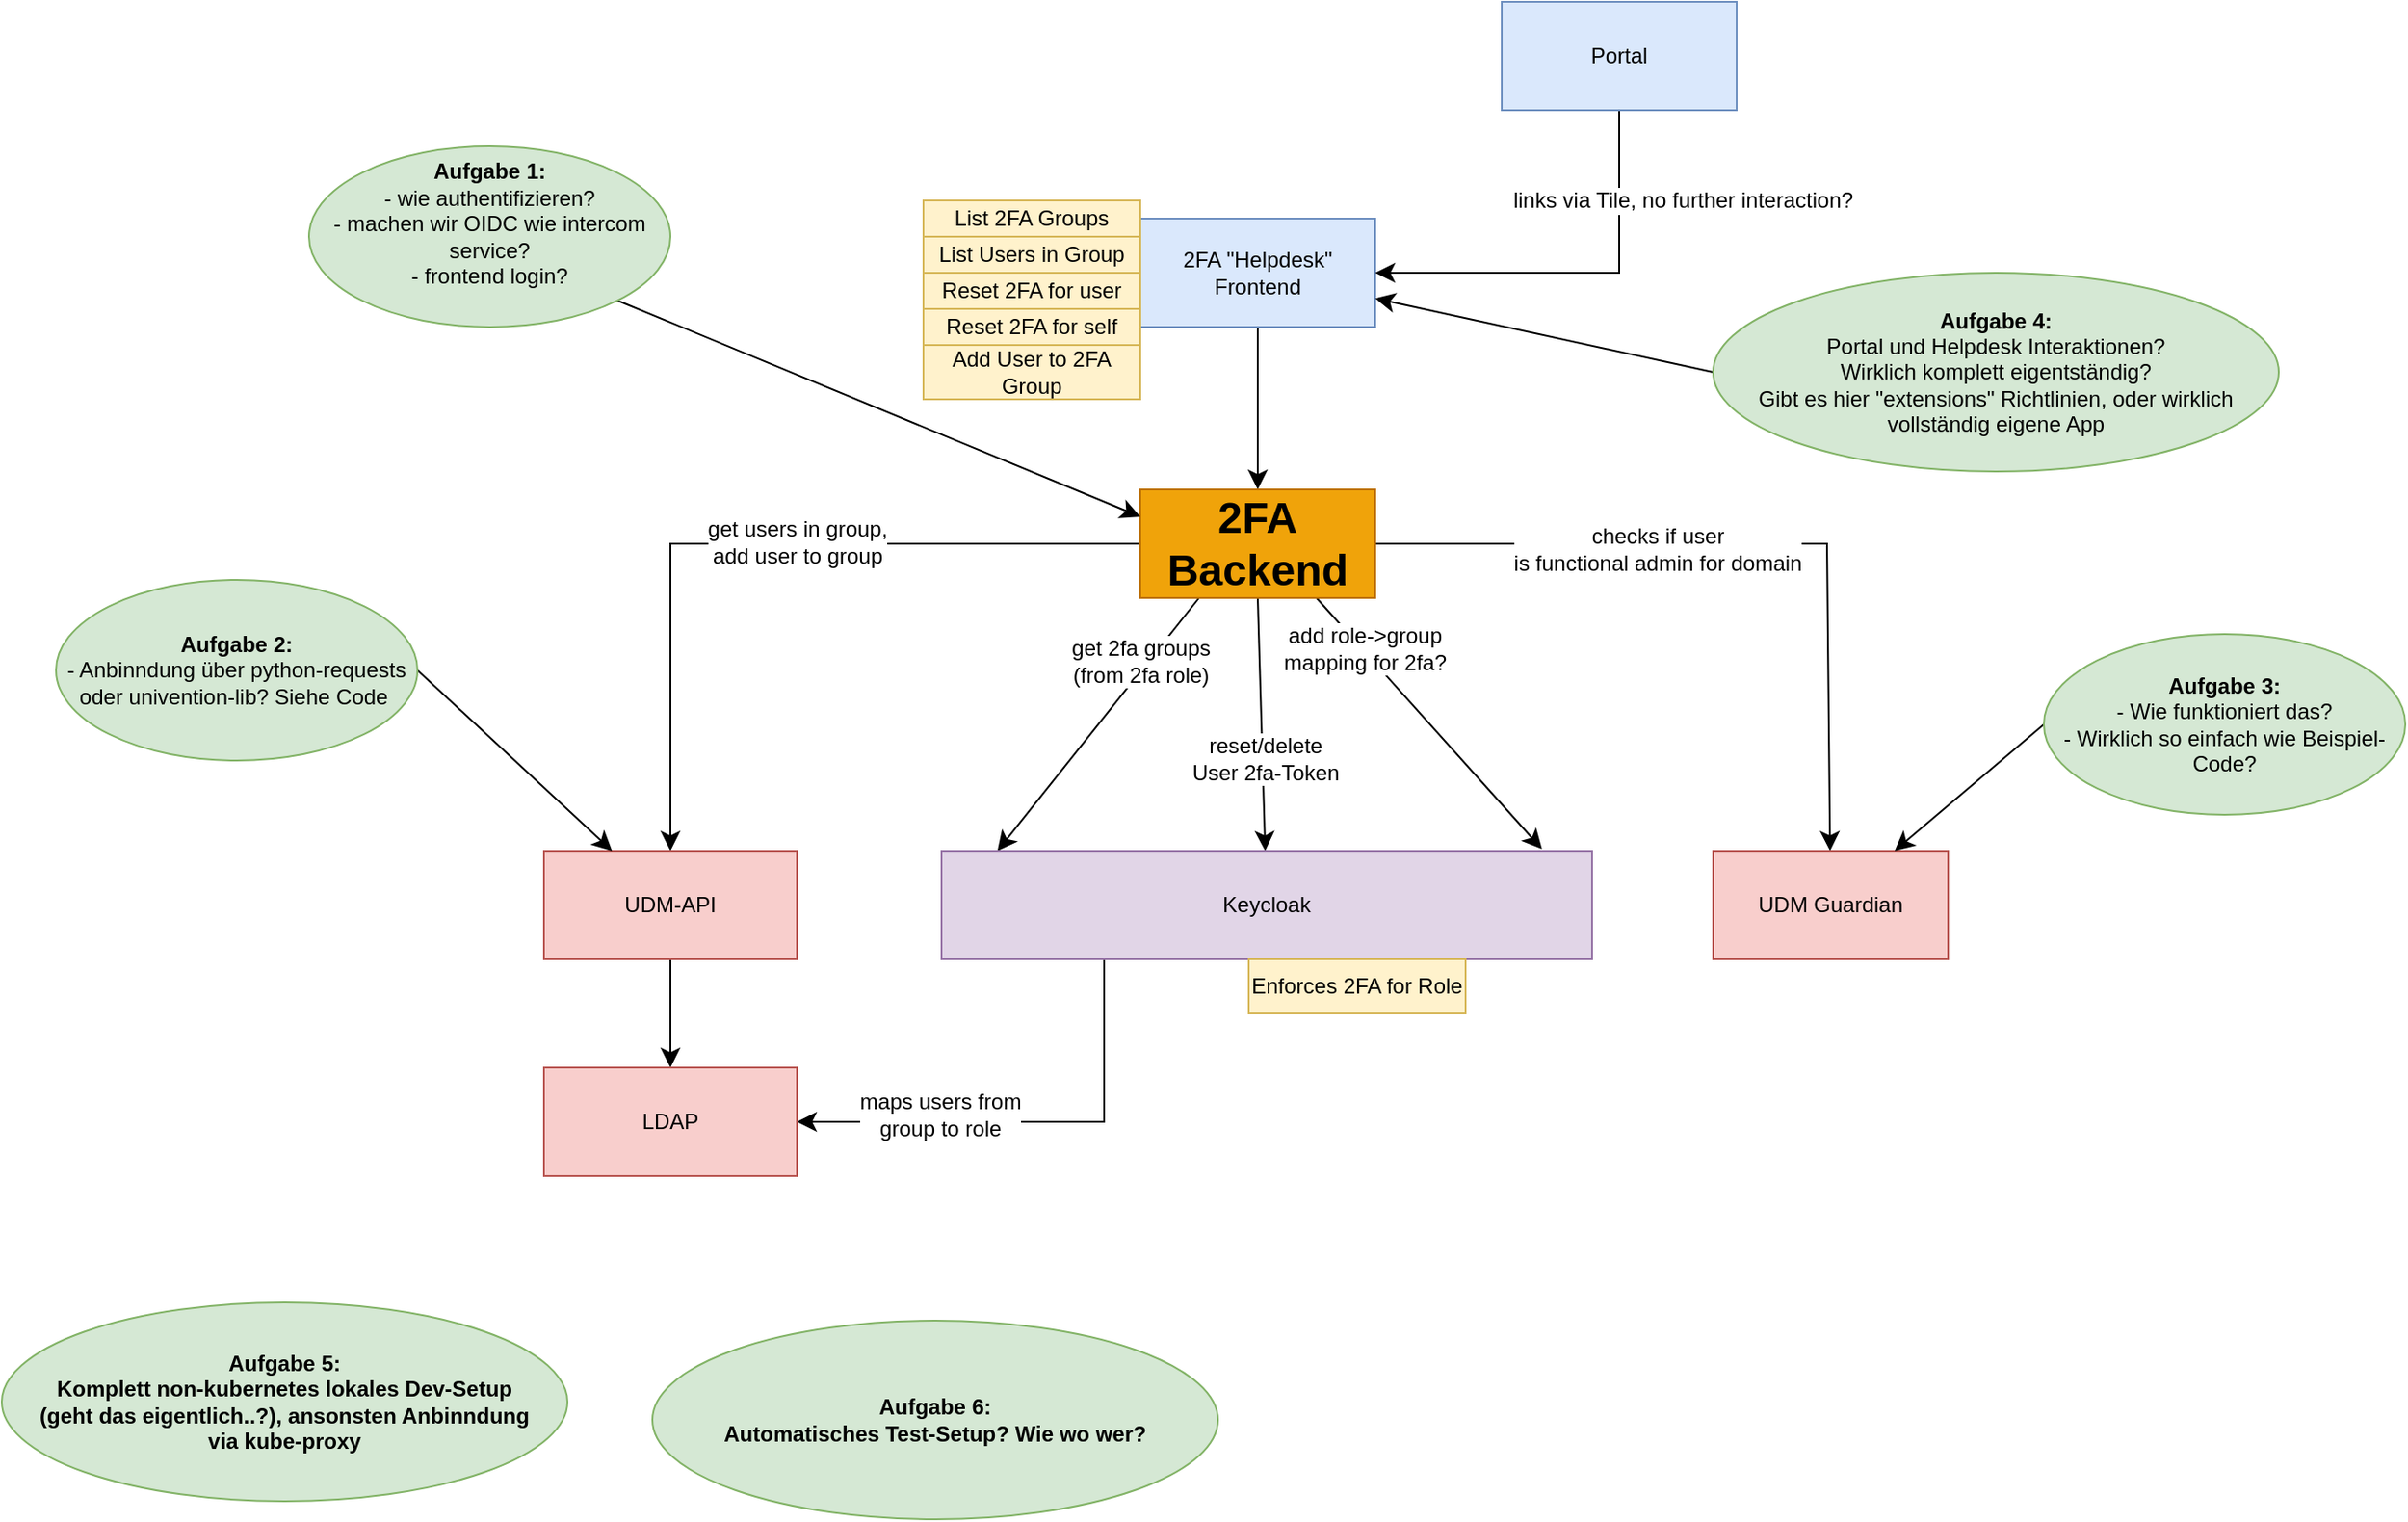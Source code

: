 <mxfile version="26.0.16">
  <diagram id="C5RBs43oDa-KdzZeNtuy" name="Page-1">
    <mxGraphModel dx="1527" dy="804" grid="1" gridSize="10" guides="1" tooltips="1" connect="1" arrows="1" fold="1" page="1" pageScale="1" pageWidth="827" pageHeight="1169" math="0" shadow="0">
      <root>
        <mxCell id="WIyWlLk6GJQsqaUBKTNV-0" />
        <mxCell id="WIyWlLk6GJQsqaUBKTNV-1" parent="WIyWlLk6GJQsqaUBKTNV-0" />
        <mxCell id="UZjiTzk7R62L4bwhpmuB-5" style="edgeStyle=none;curved=1;rounded=0;orthogonalLoop=1;jettySize=auto;html=1;exitX=0.5;exitY=1;exitDx=0;exitDy=0;entryX=0.5;entryY=0;entryDx=0;entryDy=0;fontSize=12;startSize=8;endSize=8;" edge="1" parent="WIyWlLk6GJQsqaUBKTNV-1" source="UZjiTzk7R62L4bwhpmuB-0" target="UZjiTzk7R62L4bwhpmuB-1">
          <mxGeometry relative="1" as="geometry" />
        </mxCell>
        <mxCell id="UZjiTzk7R62L4bwhpmuB-0" value="2FA &quot;Helpdesk&quot; Frontend" style="rounded=0;whiteSpace=wrap;html=1;fillColor=#dae8fc;strokeColor=#6c8ebf;" vertex="1" parent="WIyWlLk6GJQsqaUBKTNV-1">
          <mxGeometry x="380" y="340" width="130" height="60" as="geometry" />
        </mxCell>
        <mxCell id="UZjiTzk7R62L4bwhpmuB-9" style="edgeStyle=none;curved=1;rounded=0;orthogonalLoop=1;jettySize=auto;html=1;exitX=0.25;exitY=1;exitDx=0;exitDy=0;entryX=0.086;entryY=0;entryDx=0;entryDy=0;fontSize=12;startSize=8;endSize=8;entryPerimeter=0;" edge="1" parent="WIyWlLk6GJQsqaUBKTNV-1" source="UZjiTzk7R62L4bwhpmuB-1" target="UZjiTzk7R62L4bwhpmuB-8">
          <mxGeometry relative="1" as="geometry" />
        </mxCell>
        <mxCell id="UZjiTzk7R62L4bwhpmuB-12" value="get 2fa groups&lt;br&gt;(from 2fa role)" style="edgeLabel;html=1;align=center;verticalAlign=middle;resizable=0;points=[];fontSize=12;" vertex="1" connectable="0" parent="UZjiTzk7R62L4bwhpmuB-9">
          <mxGeometry x="-0.571" relative="1" as="geometry">
            <mxPoint x="-9" y="5" as="offset" />
          </mxGeometry>
        </mxCell>
        <mxCell id="UZjiTzk7R62L4bwhpmuB-10" style="edgeStyle=none;curved=1;rounded=0;orthogonalLoop=1;jettySize=auto;html=1;exitX=0.5;exitY=1;exitDx=0;exitDy=0;fontSize=12;startSize=8;endSize=8;" edge="1" parent="WIyWlLk6GJQsqaUBKTNV-1" source="UZjiTzk7R62L4bwhpmuB-1" target="UZjiTzk7R62L4bwhpmuB-8">
          <mxGeometry relative="1" as="geometry" />
        </mxCell>
        <mxCell id="UZjiTzk7R62L4bwhpmuB-13" value="reset/delete&lt;div&gt;User 2fa-Token&lt;/div&gt;" style="edgeLabel;html=1;align=center;verticalAlign=middle;resizable=0;points=[];fontSize=12;" vertex="1" connectable="0" parent="UZjiTzk7R62L4bwhpmuB-10">
          <mxGeometry x="0.271" y="1" relative="1" as="geometry">
            <mxPoint as="offset" />
          </mxGeometry>
        </mxCell>
        <mxCell id="UZjiTzk7R62L4bwhpmuB-11" style="edgeStyle=none;curved=1;rounded=0;orthogonalLoop=1;jettySize=auto;html=1;exitX=0.75;exitY=1;exitDx=0;exitDy=0;entryX=0.923;entryY=-0.017;entryDx=0;entryDy=0;fontSize=12;startSize=8;endSize=8;entryPerimeter=0;" edge="1" parent="WIyWlLk6GJQsqaUBKTNV-1" source="UZjiTzk7R62L4bwhpmuB-1" target="UZjiTzk7R62L4bwhpmuB-8">
          <mxGeometry relative="1" as="geometry" />
        </mxCell>
        <mxCell id="UZjiTzk7R62L4bwhpmuB-14" value="add role-&amp;gt;group&lt;br&gt;mapping for 2fa?" style="edgeLabel;html=1;align=center;verticalAlign=middle;resizable=0;points=[];fontSize=12;" vertex="1" connectable="0" parent="UZjiTzk7R62L4bwhpmuB-11">
          <mxGeometry x="-0.597" y="2" relative="1" as="geometry">
            <mxPoint y="1" as="offset" />
          </mxGeometry>
        </mxCell>
        <mxCell id="UZjiTzk7R62L4bwhpmuB-15" style="edgeStyle=none;curved=0;rounded=0;orthogonalLoop=1;jettySize=auto;html=1;exitX=0;exitY=0.5;exitDx=0;exitDy=0;fontSize=12;startSize=8;endSize=8;entryX=0.5;entryY=0;entryDx=0;entryDy=0;" edge="1" parent="WIyWlLk6GJQsqaUBKTNV-1" source="UZjiTzk7R62L4bwhpmuB-1" target="UZjiTzk7R62L4bwhpmuB-6">
          <mxGeometry relative="1" as="geometry">
            <mxPoint x="120" y="520" as="targetPoint" />
            <Array as="points">
              <mxPoint x="120" y="520" />
            </Array>
          </mxGeometry>
        </mxCell>
        <mxCell id="UZjiTzk7R62L4bwhpmuB-16" value="get users in group,&lt;br&gt;add user to group" style="edgeLabel;html=1;align=center;verticalAlign=middle;resizable=0;points=[];fontSize=12;" vertex="1" connectable="0" parent="UZjiTzk7R62L4bwhpmuB-15">
          <mxGeometry x="-0.005" y="-1" relative="1" as="geometry">
            <mxPoint x="24" as="offset" />
          </mxGeometry>
        </mxCell>
        <mxCell id="UZjiTzk7R62L4bwhpmuB-34" style="edgeStyle=none;curved=0;rounded=0;orthogonalLoop=1;jettySize=auto;html=1;exitX=1;exitY=0.5;exitDx=0;exitDy=0;fontSize=12;startSize=8;endSize=8;" edge="1" parent="WIyWlLk6GJQsqaUBKTNV-1" source="UZjiTzk7R62L4bwhpmuB-1" target="UZjiTzk7R62L4bwhpmuB-7">
          <mxGeometry relative="1" as="geometry">
            <mxPoint x="610" y="520" as="targetPoint" />
            <Array as="points">
              <mxPoint x="760" y="520" />
            </Array>
          </mxGeometry>
        </mxCell>
        <mxCell id="UZjiTzk7R62L4bwhpmuB-35" value="checks if user&lt;br&gt;is functional admin for domain" style="edgeLabel;html=1;align=center;verticalAlign=middle;resizable=0;points=[];fontSize=12;" vertex="1" connectable="0" parent="UZjiTzk7R62L4bwhpmuB-34">
          <mxGeometry x="-0.259" y="-3" relative="1" as="geometry">
            <mxPoint as="offset" />
          </mxGeometry>
        </mxCell>
        <mxCell id="UZjiTzk7R62L4bwhpmuB-1" value="&lt;font style=&quot;font-size: 24px;&quot;&gt;2FA Backend&lt;/font&gt;" style="rounded=0;whiteSpace=wrap;html=1;fillColor=#f0a30a;fontColor=#000000;strokeColor=#BD7000;fontStyle=1" vertex="1" parent="WIyWlLk6GJQsqaUBKTNV-1">
          <mxGeometry x="380" y="490" width="130" height="60" as="geometry" />
        </mxCell>
        <mxCell id="UZjiTzk7R62L4bwhpmuB-3" style="edgeStyle=none;curved=0;rounded=0;orthogonalLoop=1;jettySize=auto;html=1;exitX=0.5;exitY=1;exitDx=0;exitDy=0;entryX=1;entryY=0.5;entryDx=0;entryDy=0;fontSize=12;startSize=8;endSize=8;strokeColor=default;" edge="1" parent="WIyWlLk6GJQsqaUBKTNV-1" source="UZjiTzk7R62L4bwhpmuB-2" target="UZjiTzk7R62L4bwhpmuB-0">
          <mxGeometry relative="1" as="geometry">
            <Array as="points">
              <mxPoint x="645" y="370" />
            </Array>
          </mxGeometry>
        </mxCell>
        <mxCell id="UZjiTzk7R62L4bwhpmuB-4" value="links via Tile, no further interaction?" style="edgeLabel;html=1;align=center;verticalAlign=middle;resizable=0;points=[];fontSize=12;" vertex="1" connectable="0" parent="UZjiTzk7R62L4bwhpmuB-3">
          <mxGeometry x="-0.404" y="1" relative="1" as="geometry">
            <mxPoint x="34" y="-17" as="offset" />
          </mxGeometry>
        </mxCell>
        <mxCell id="UZjiTzk7R62L4bwhpmuB-2" value="Portal" style="rounded=0;whiteSpace=wrap;html=1;fillColor=#dae8fc;strokeColor=#6c8ebf;" vertex="1" parent="WIyWlLk6GJQsqaUBKTNV-1">
          <mxGeometry x="580" y="220" width="130" height="60" as="geometry" />
        </mxCell>
        <mxCell id="UZjiTzk7R62L4bwhpmuB-25" style="edgeStyle=none;curved=1;rounded=0;orthogonalLoop=1;jettySize=auto;html=1;exitX=0.5;exitY=1;exitDx=0;exitDy=0;entryX=0.5;entryY=0;entryDx=0;entryDy=0;fontSize=12;startSize=8;endSize=8;" edge="1" parent="WIyWlLk6GJQsqaUBKTNV-1" source="UZjiTzk7R62L4bwhpmuB-6" target="UZjiTzk7R62L4bwhpmuB-24">
          <mxGeometry relative="1" as="geometry" />
        </mxCell>
        <mxCell id="UZjiTzk7R62L4bwhpmuB-6" value="UDM-API" style="rounded=0;whiteSpace=wrap;html=1;fillColor=#f8cecc;strokeColor=#b85450;" vertex="1" parent="WIyWlLk6GJQsqaUBKTNV-1">
          <mxGeometry x="50" y="690" width="140" height="60" as="geometry" />
        </mxCell>
        <mxCell id="UZjiTzk7R62L4bwhpmuB-7" value="UDM Guardian" style="rounded=0;whiteSpace=wrap;html=1;fillColor=#f8cecc;strokeColor=#b85450;" vertex="1" parent="WIyWlLk6GJQsqaUBKTNV-1">
          <mxGeometry x="697" y="690" width="130" height="60" as="geometry" />
        </mxCell>
        <mxCell id="UZjiTzk7R62L4bwhpmuB-26" style="edgeStyle=none;curved=0;rounded=0;orthogonalLoop=1;jettySize=auto;html=1;exitX=0.25;exitY=1;exitDx=0;exitDy=0;entryX=1;entryY=0.5;entryDx=0;entryDy=0;fontSize=12;startSize=8;endSize=8;" edge="1" parent="WIyWlLk6GJQsqaUBKTNV-1" source="UZjiTzk7R62L4bwhpmuB-8" target="UZjiTzk7R62L4bwhpmuB-24">
          <mxGeometry relative="1" as="geometry">
            <Array as="points">
              <mxPoint x="360" y="840" />
            </Array>
          </mxGeometry>
        </mxCell>
        <mxCell id="UZjiTzk7R62L4bwhpmuB-27" value="maps users from&lt;br&gt;group to role" style="edgeLabel;html=1;align=center;verticalAlign=middle;resizable=0;points=[];fontSize=12;" vertex="1" connectable="0" parent="UZjiTzk7R62L4bwhpmuB-26">
          <mxGeometry x="0.392" y="-4" relative="1" as="geometry">
            <mxPoint as="offset" />
          </mxGeometry>
        </mxCell>
        <mxCell id="UZjiTzk7R62L4bwhpmuB-8" value="Keycloak" style="rounded=0;whiteSpace=wrap;html=1;fillColor=#e1d5e7;strokeColor=#9673a6;" vertex="1" parent="WIyWlLk6GJQsqaUBKTNV-1">
          <mxGeometry x="270" y="690" width="360" height="60" as="geometry" />
        </mxCell>
        <mxCell id="UZjiTzk7R62L4bwhpmuB-21" value="" style="group;fillColor=#fff2cc;strokeColor=#d6b656;" vertex="1" connectable="0" parent="WIyWlLk6GJQsqaUBKTNV-1">
          <mxGeometry x="260" y="330" width="120" height="80" as="geometry" />
        </mxCell>
        <mxCell id="UZjiTzk7R62L4bwhpmuB-17" value="List 2FA Groups" style="rounded=0;whiteSpace=wrap;html=1;fillColor=#fff2cc;strokeColor=#d6b656;" vertex="1" parent="UZjiTzk7R62L4bwhpmuB-21">
          <mxGeometry width="120" height="20" as="geometry" />
        </mxCell>
        <mxCell id="UZjiTzk7R62L4bwhpmuB-18" value="List Users in Group" style="rounded=0;whiteSpace=wrap;html=1;fillColor=#fff2cc;strokeColor=#d6b656;" vertex="1" parent="UZjiTzk7R62L4bwhpmuB-21">
          <mxGeometry y="20" width="120" height="20" as="geometry" />
        </mxCell>
        <mxCell id="UZjiTzk7R62L4bwhpmuB-19" value="Reset 2FA for user" style="rounded=0;whiteSpace=wrap;html=1;fillColor=#fff2cc;strokeColor=#d6b656;" vertex="1" parent="UZjiTzk7R62L4bwhpmuB-21">
          <mxGeometry y="40" width="120" height="20" as="geometry" />
        </mxCell>
        <mxCell id="UZjiTzk7R62L4bwhpmuB-20" value="Reset 2FA for self" style="rounded=0;whiteSpace=wrap;html=1;fillColor=#fff2cc;strokeColor=#d6b656;" vertex="1" parent="UZjiTzk7R62L4bwhpmuB-21">
          <mxGeometry y="60" width="120" height="20" as="geometry" />
        </mxCell>
        <mxCell id="UZjiTzk7R62L4bwhpmuB-22" value="Add User to 2FA Group" style="rounded=0;whiteSpace=wrap;html=1;fillColor=#fff2cc;strokeColor=#d6b656;" vertex="1" parent="WIyWlLk6GJQsqaUBKTNV-1">
          <mxGeometry x="260" y="410" width="120" height="30" as="geometry" />
        </mxCell>
        <mxCell id="UZjiTzk7R62L4bwhpmuB-24" value="LDAP" style="rounded=0;whiteSpace=wrap;html=1;fillColor=#f8cecc;strokeColor=#b85450;" vertex="1" parent="WIyWlLk6GJQsqaUBKTNV-1">
          <mxGeometry x="50" y="810" width="140" height="60" as="geometry" />
        </mxCell>
        <mxCell id="UZjiTzk7R62L4bwhpmuB-33" value="Enforces 2FA for Role" style="rounded=0;whiteSpace=wrap;html=1;fillColor=#fff2cc;strokeColor=#d6b656;" vertex="1" parent="WIyWlLk6GJQsqaUBKTNV-1">
          <mxGeometry x="440" y="750" width="120" height="30" as="geometry" />
        </mxCell>
        <mxCell id="UZjiTzk7R62L4bwhpmuB-37" style="edgeStyle=none;curved=1;rounded=0;orthogonalLoop=1;jettySize=auto;html=1;exitX=1;exitY=1;exitDx=0;exitDy=0;entryX=0;entryY=0.25;entryDx=0;entryDy=0;fontSize=12;startSize=8;endSize=8;" edge="1" parent="WIyWlLk6GJQsqaUBKTNV-1" source="UZjiTzk7R62L4bwhpmuB-36" target="UZjiTzk7R62L4bwhpmuB-1">
          <mxGeometry relative="1" as="geometry" />
        </mxCell>
        <mxCell id="UZjiTzk7R62L4bwhpmuB-36" value="&lt;b&gt;Aufgabe 1:&lt;br&gt;&lt;/b&gt;- wie authentifizieren?&lt;div&gt;- machen wir OIDC wie intercom service?&lt;/div&gt;&lt;div&gt;- frontend login?&lt;/div&gt;&lt;div&gt;&lt;br&gt;&lt;/div&gt;" style="ellipse;whiteSpace=wrap;html=1;fillColor=#d5e8d4;strokeColor=#82b366;" vertex="1" parent="WIyWlLk6GJQsqaUBKTNV-1">
          <mxGeometry x="-80" y="300" width="200" height="100" as="geometry" />
        </mxCell>
        <mxCell id="UZjiTzk7R62L4bwhpmuB-39" style="edgeStyle=none;curved=1;rounded=0;orthogonalLoop=1;jettySize=auto;html=1;exitX=1;exitY=0.5;exitDx=0;exitDy=0;fontSize=12;startSize=8;endSize=8;" edge="1" parent="WIyWlLk6GJQsqaUBKTNV-1" source="UZjiTzk7R62L4bwhpmuB-38" target="UZjiTzk7R62L4bwhpmuB-6">
          <mxGeometry relative="1" as="geometry" />
        </mxCell>
        <mxCell id="UZjiTzk7R62L4bwhpmuB-38" value="&lt;b&gt;Aufgabe 2:&lt;br&gt;&lt;/b&gt;- Anbinndung über python-requests oder univention-lib? Siehe Code&amp;nbsp;" style="ellipse;whiteSpace=wrap;html=1;fillColor=#d5e8d4;strokeColor=#82b366;" vertex="1" parent="WIyWlLk6GJQsqaUBKTNV-1">
          <mxGeometry x="-220" y="540" width="200" height="100" as="geometry" />
        </mxCell>
        <mxCell id="UZjiTzk7R62L4bwhpmuB-41" style="edgeStyle=none;curved=1;rounded=0;orthogonalLoop=1;jettySize=auto;html=1;exitX=0;exitY=0.5;exitDx=0;exitDy=0;fontSize=12;startSize=8;endSize=8;" edge="1" parent="WIyWlLk6GJQsqaUBKTNV-1" source="UZjiTzk7R62L4bwhpmuB-40" target="UZjiTzk7R62L4bwhpmuB-7">
          <mxGeometry relative="1" as="geometry" />
        </mxCell>
        <mxCell id="UZjiTzk7R62L4bwhpmuB-40" value="&lt;b&gt;Aufgabe 3:&lt;br&gt;&lt;/b&gt;- Wie funktioniert das?&lt;br&gt;- Wirklich so einfach wie Beispiel-Code?" style="ellipse;whiteSpace=wrap;html=1;fillColor=#d5e8d4;strokeColor=#82b366;" vertex="1" parent="WIyWlLk6GJQsqaUBKTNV-1">
          <mxGeometry x="880" y="570" width="200" height="100" as="geometry" />
        </mxCell>
        <mxCell id="UZjiTzk7R62L4bwhpmuB-43" style="edgeStyle=none;curved=1;rounded=0;orthogonalLoop=1;jettySize=auto;html=1;exitX=0;exitY=0.5;exitDx=0;exitDy=0;fontSize=12;startSize=8;endSize=8;" edge="1" parent="WIyWlLk6GJQsqaUBKTNV-1" source="UZjiTzk7R62L4bwhpmuB-42" target="UZjiTzk7R62L4bwhpmuB-0">
          <mxGeometry relative="1" as="geometry" />
        </mxCell>
        <mxCell id="UZjiTzk7R62L4bwhpmuB-42" value="&lt;b&gt;Aufgabe 4:&lt;/b&gt;&lt;div&gt;Portal und Helpdesk Interaktionen?&lt;br&gt;Wirklich komplett eigentständig?&lt;/div&gt;&lt;div&gt;Gibt es hier &quot;extensions&quot; Richtlinien, oder wirklich vollständig eigene App&lt;/div&gt;" style="ellipse;whiteSpace=wrap;html=1;fillColor=#d5e8d4;strokeColor=#82b366;" vertex="1" parent="WIyWlLk6GJQsqaUBKTNV-1">
          <mxGeometry x="697" y="370" width="313" height="110" as="geometry" />
        </mxCell>
        <mxCell id="UZjiTzk7R62L4bwhpmuB-44" value="&lt;b&gt;Aufgabe 5:&lt;br&gt;Komplett non-kubernetes lokales Dev-Setup&lt;/b&gt;&lt;div&gt;&lt;b&gt;(geht das eigentlich..?), ansonsten Anbinndung&lt;/b&gt;&lt;/div&gt;&lt;div&gt;&lt;b&gt;via kube-proxy&lt;/b&gt;&lt;/div&gt;" style="ellipse;whiteSpace=wrap;html=1;fillColor=#d5e8d4;strokeColor=#82b366;" vertex="1" parent="WIyWlLk6GJQsqaUBKTNV-1">
          <mxGeometry x="-250" y="940" width="313" height="110" as="geometry" />
        </mxCell>
        <mxCell id="UZjiTzk7R62L4bwhpmuB-45" value="&lt;b&gt;Aufgabe 6:&lt;br&gt;Automatisches Test-Setup? Wie wo wer?&lt;/b&gt;" style="ellipse;whiteSpace=wrap;html=1;fillColor=#d5e8d4;strokeColor=#82b366;" vertex="1" parent="WIyWlLk6GJQsqaUBKTNV-1">
          <mxGeometry x="110" y="950" width="313" height="110" as="geometry" />
        </mxCell>
      </root>
    </mxGraphModel>
  </diagram>
</mxfile>
